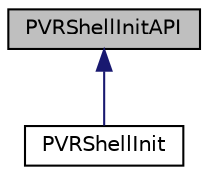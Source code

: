 digraph "PVRShellInitAPI"
{
  edge [fontname="Helvetica",fontsize="10",labelfontname="Helvetica",labelfontsize="10"];
  node [fontname="Helvetica",fontsize="10",shape=record];
  Node1 [label="PVRShellInitAPI",height=0.2,width=0.4,color="black", fillcolor="grey75", style="filled", fontcolor="black"];
  Node1 -> Node2 [dir="back",color="midnightblue",fontsize="10",style="solid",fontname="Helvetica"];
  Node2 [label="PVRShellInit",height=0.2,width=0.4,color="black", fillcolor="white", style="filled",URL="$class_p_v_r_shell_init.html",tooltip="The PVRShell initialisation class. "];
}
